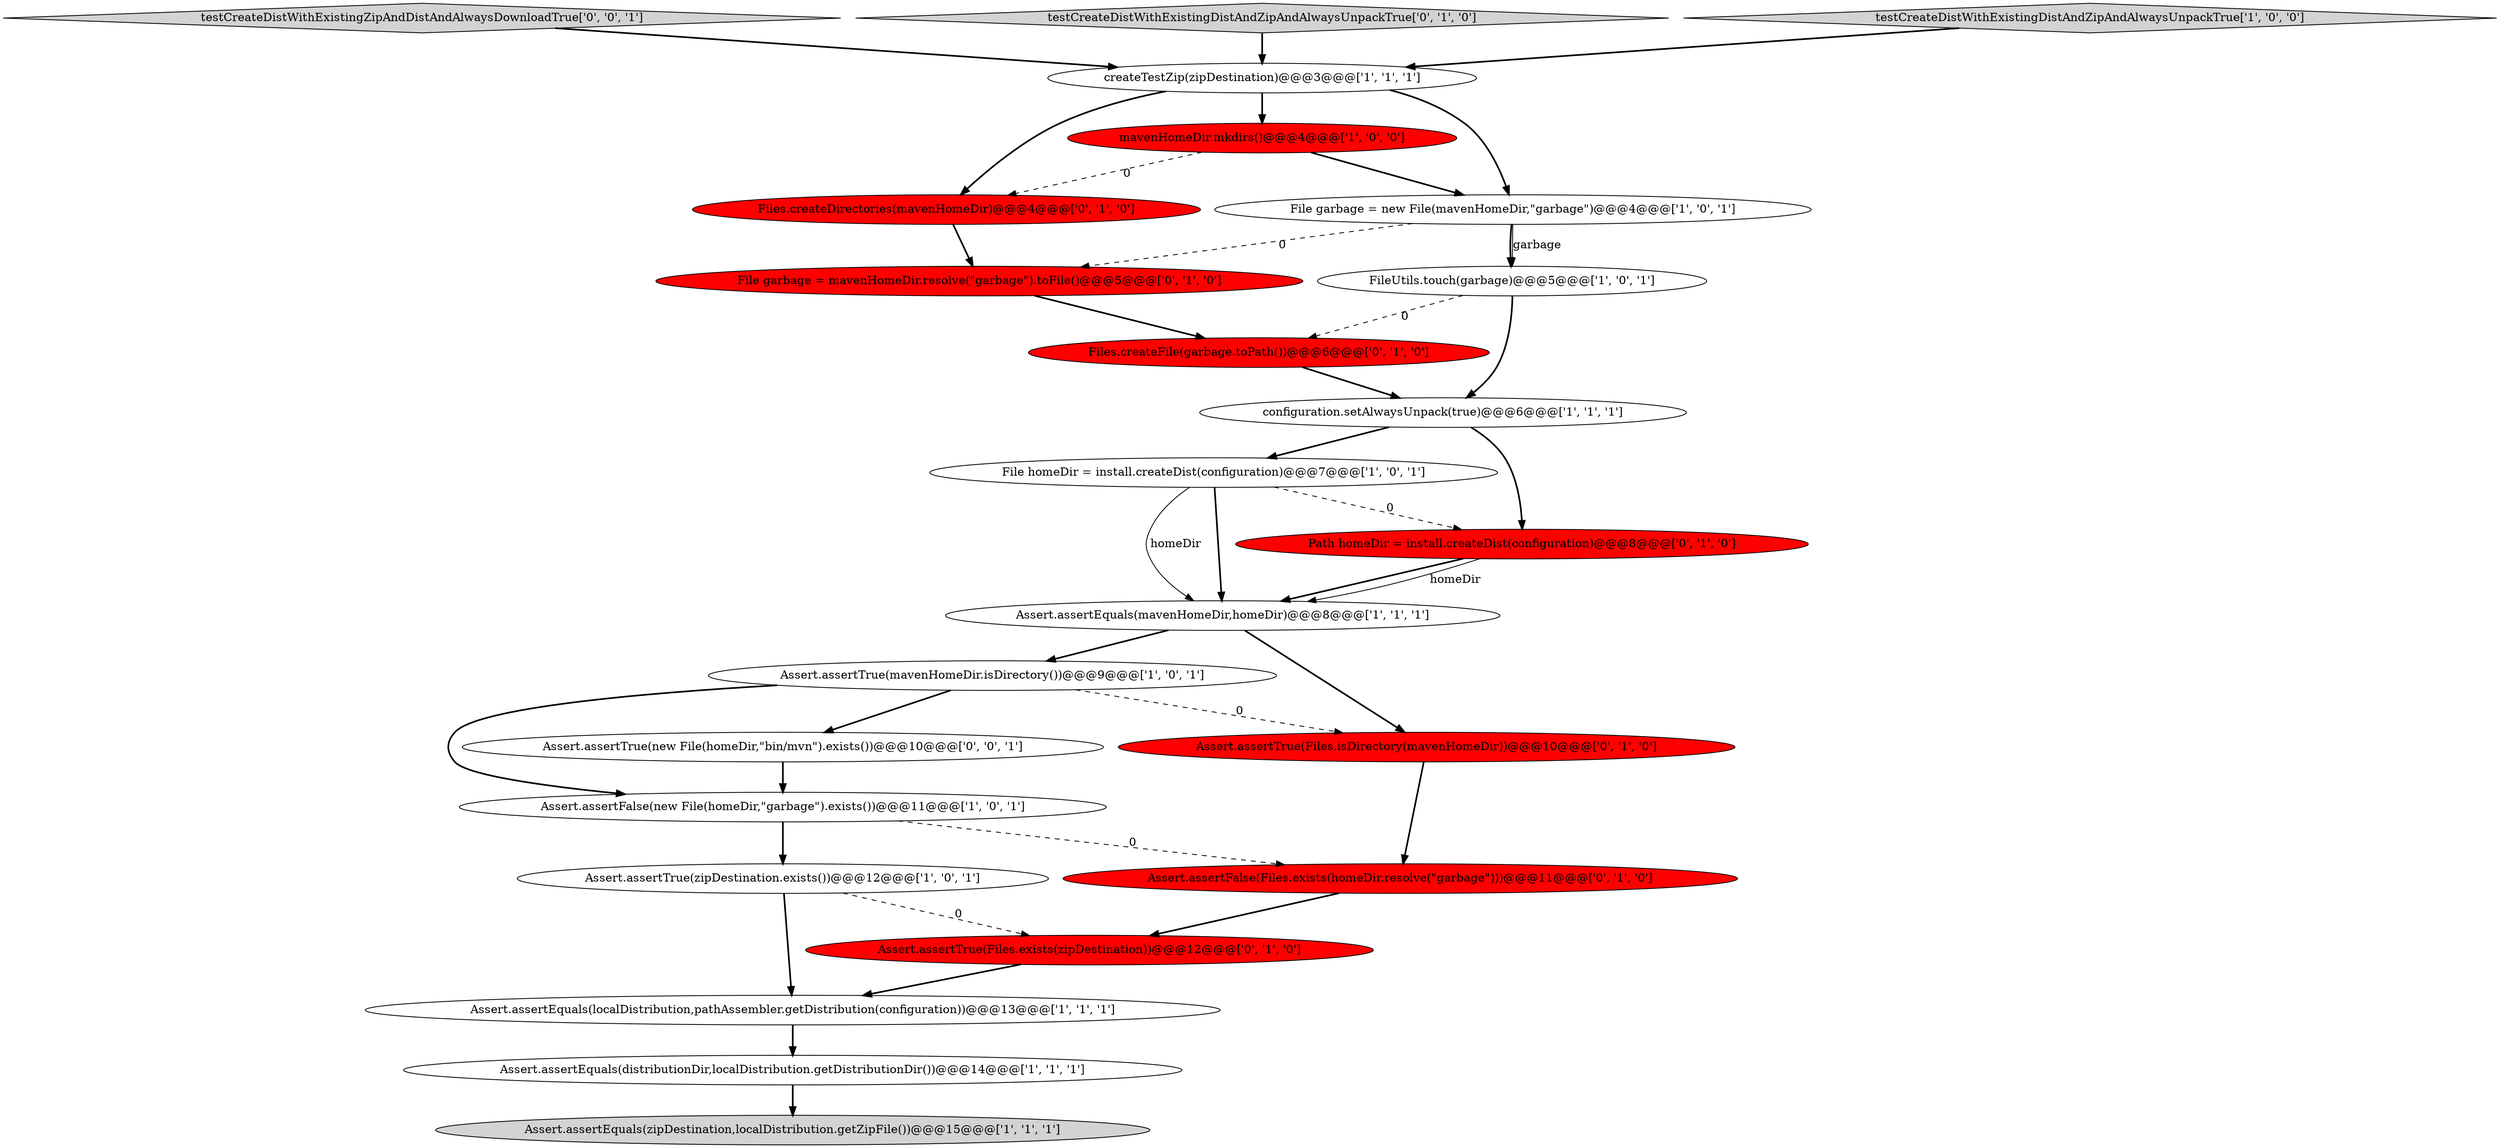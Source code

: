 digraph {
19 [style = filled, label = "File garbage = mavenHomeDir.resolve(\"garbage\").toFile()@@@5@@@['0', '1', '0']", fillcolor = red, shape = ellipse image = "AAA1AAABBB2BBB"];
6 [style = filled, label = "Assert.assertEquals(distributionDir,localDistribution.getDistributionDir())@@@14@@@['1', '1', '1']", fillcolor = white, shape = ellipse image = "AAA0AAABBB1BBB"];
8 [style = filled, label = "Assert.assertTrue(zipDestination.exists())@@@12@@@['1', '0', '1']", fillcolor = white, shape = ellipse image = "AAA0AAABBB1BBB"];
12 [style = filled, label = "Assert.assertTrue(mavenHomeDir.isDirectory())@@@9@@@['1', '0', '1']", fillcolor = white, shape = ellipse image = "AAA0AAABBB1BBB"];
22 [style = filled, label = "Assert.assertTrue(new File(homeDir,\"bin/mvn\").exists())@@@10@@@['0', '0', '1']", fillcolor = white, shape = ellipse image = "AAA0AAABBB3BBB"];
3 [style = filled, label = "Assert.assertEquals(localDistribution,pathAssembler.getDistribution(configuration))@@@13@@@['1', '1', '1']", fillcolor = white, shape = ellipse image = "AAA0AAABBB1BBB"];
2 [style = filled, label = "Assert.assertFalse(new File(homeDir,\"garbage\").exists())@@@11@@@['1', '0', '1']", fillcolor = white, shape = ellipse image = "AAA0AAABBB1BBB"];
14 [style = filled, label = "Files.createFile(garbage.toPath())@@@6@@@['0', '1', '0']", fillcolor = red, shape = ellipse image = "AAA1AAABBB2BBB"];
1 [style = filled, label = "File homeDir = install.createDist(configuration)@@@7@@@['1', '0', '1']", fillcolor = white, shape = ellipse image = "AAA0AAABBB1BBB"];
18 [style = filled, label = "Files.createDirectories(mavenHomeDir)@@@4@@@['0', '1', '0']", fillcolor = red, shape = ellipse image = "AAA1AAABBB2BBB"];
4 [style = filled, label = "mavenHomeDir.mkdirs()@@@4@@@['1', '0', '0']", fillcolor = red, shape = ellipse image = "AAA1AAABBB1BBB"];
0 [style = filled, label = "configuration.setAlwaysUnpack(true)@@@6@@@['1', '1', '1']", fillcolor = white, shape = ellipse image = "AAA0AAABBB1BBB"];
11 [style = filled, label = "FileUtils.touch(garbage)@@@5@@@['1', '0', '1']", fillcolor = white, shape = ellipse image = "AAA0AAABBB1BBB"];
15 [style = filled, label = "Path homeDir = install.createDist(configuration)@@@8@@@['0', '1', '0']", fillcolor = red, shape = ellipse image = "AAA1AAABBB2BBB"];
23 [style = filled, label = "testCreateDistWithExistingZipAndDistAndAlwaysDownloadTrue['0', '0', '1']", fillcolor = lightgray, shape = diamond image = "AAA0AAABBB3BBB"];
21 [style = filled, label = "testCreateDistWithExistingDistAndZipAndAlwaysUnpackTrue['0', '1', '0']", fillcolor = lightgray, shape = diamond image = "AAA0AAABBB2BBB"];
9 [style = filled, label = "createTestZip(zipDestination)@@@3@@@['1', '1', '1']", fillcolor = white, shape = ellipse image = "AAA0AAABBB1BBB"];
20 [style = filled, label = "Assert.assertTrue(Files.exists(zipDestination))@@@12@@@['0', '1', '0']", fillcolor = red, shape = ellipse image = "AAA1AAABBB2BBB"];
16 [style = filled, label = "Assert.assertTrue(Files.isDirectory(mavenHomeDir))@@@10@@@['0', '1', '0']", fillcolor = red, shape = ellipse image = "AAA1AAABBB2BBB"];
7 [style = filled, label = "File garbage = new File(mavenHomeDir,\"garbage\")@@@4@@@['1', '0', '1']", fillcolor = white, shape = ellipse image = "AAA0AAABBB1BBB"];
10 [style = filled, label = "Assert.assertEquals(mavenHomeDir,homeDir)@@@8@@@['1', '1', '1']", fillcolor = white, shape = ellipse image = "AAA0AAABBB1BBB"];
5 [style = filled, label = "Assert.assertEquals(zipDestination,localDistribution.getZipFile())@@@15@@@['1', '1', '1']", fillcolor = lightgray, shape = ellipse image = "AAA0AAABBB1BBB"];
17 [style = filled, label = "Assert.assertFalse(Files.exists(homeDir.resolve(\"garbage\")))@@@11@@@['0', '1', '0']", fillcolor = red, shape = ellipse image = "AAA1AAABBB2BBB"];
13 [style = filled, label = "testCreateDistWithExistingDistAndZipAndAlwaysUnpackTrue['1', '0', '0']", fillcolor = lightgray, shape = diamond image = "AAA0AAABBB1BBB"];
4->18 [style = dashed, label="0"];
15->10 [style = bold, label=""];
7->11 [style = bold, label=""];
22->2 [style = bold, label=""];
12->16 [style = dashed, label="0"];
1->15 [style = dashed, label="0"];
9->4 [style = bold, label=""];
8->3 [style = bold, label=""];
8->20 [style = dashed, label="0"];
18->19 [style = bold, label=""];
3->6 [style = bold, label=""];
20->3 [style = bold, label=""];
16->17 [style = bold, label=""];
9->7 [style = bold, label=""];
2->17 [style = dashed, label="0"];
0->15 [style = bold, label=""];
4->7 [style = bold, label=""];
15->10 [style = solid, label="homeDir"];
1->10 [style = solid, label="homeDir"];
6->5 [style = bold, label=""];
12->2 [style = bold, label=""];
11->0 [style = bold, label=""];
21->9 [style = bold, label=""];
9->18 [style = bold, label=""];
19->14 [style = bold, label=""];
14->0 [style = bold, label=""];
10->16 [style = bold, label=""];
7->19 [style = dashed, label="0"];
10->12 [style = bold, label=""];
0->1 [style = bold, label=""];
11->14 [style = dashed, label="0"];
13->9 [style = bold, label=""];
1->10 [style = bold, label=""];
23->9 [style = bold, label=""];
7->11 [style = solid, label="garbage"];
12->22 [style = bold, label=""];
2->8 [style = bold, label=""];
17->20 [style = bold, label=""];
}
